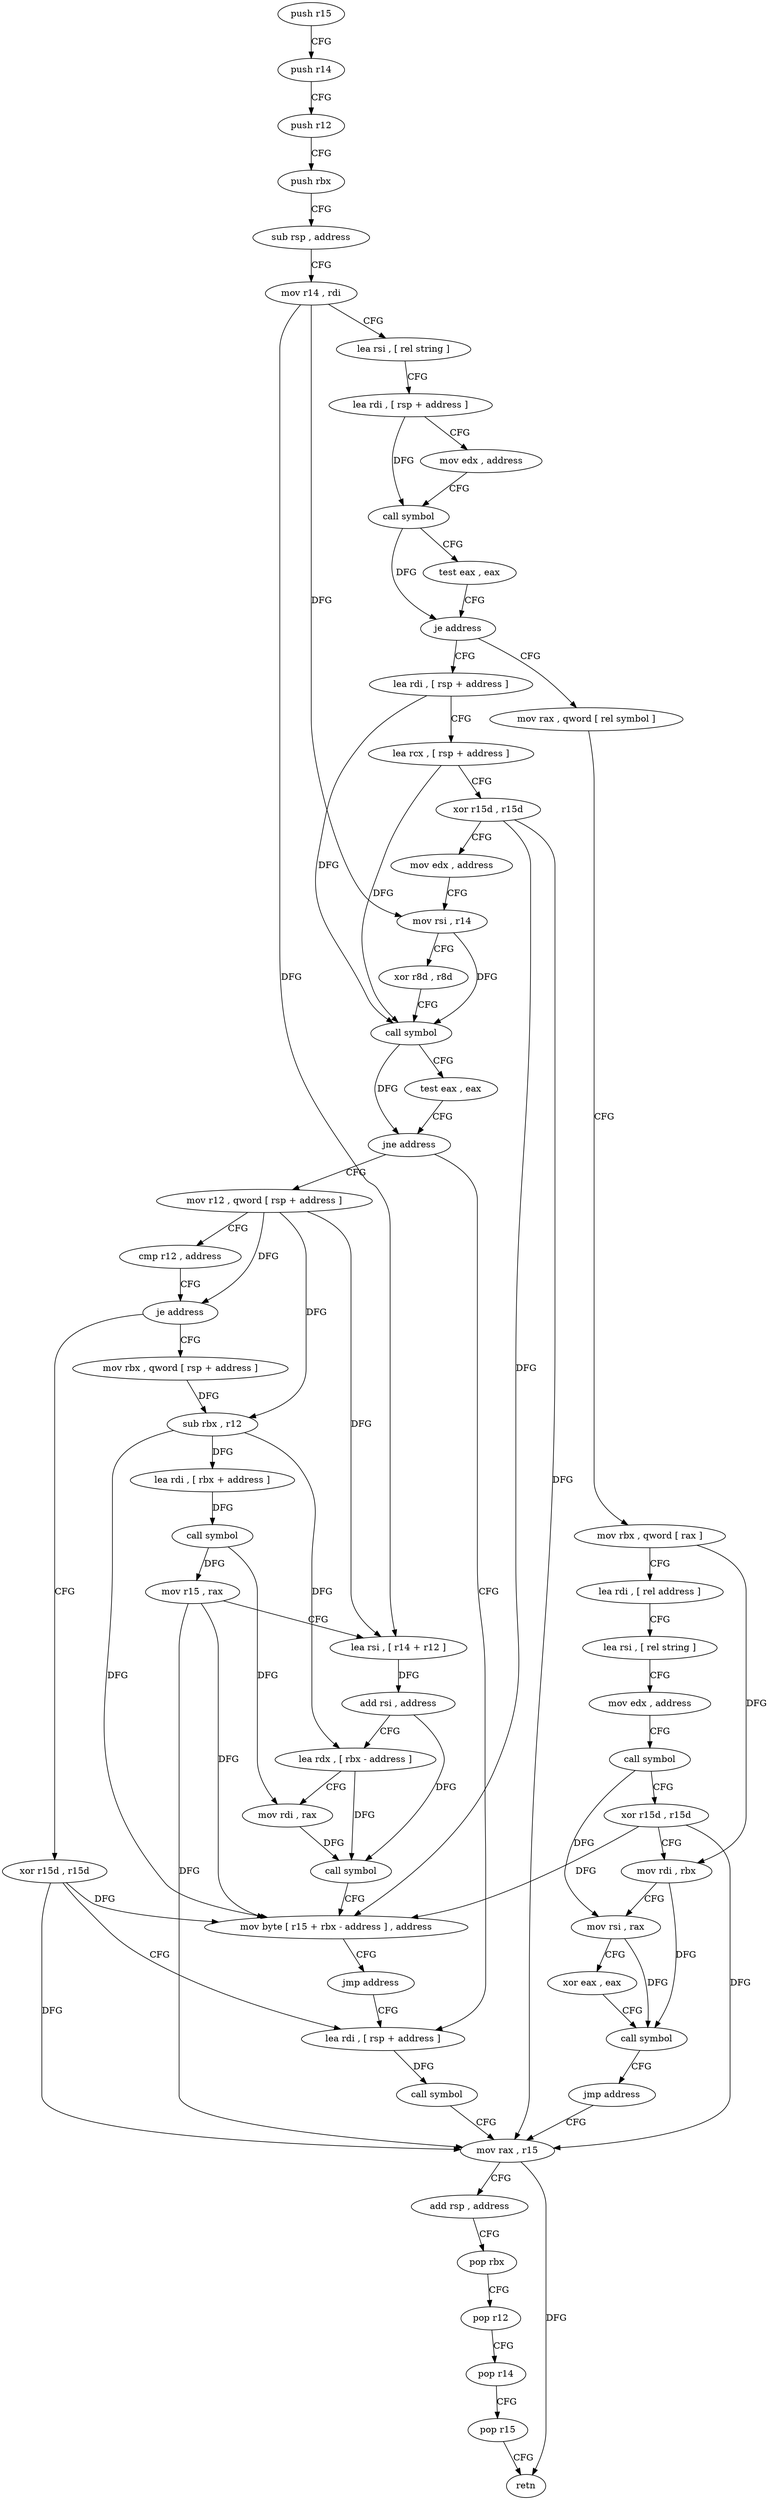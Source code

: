 digraph "func" {
"77392" [label = "push r15" ]
"77394" [label = "push r14" ]
"77396" [label = "push r12" ]
"77398" [label = "push rbx" ]
"77399" [label = "sub rsp , address" ]
"77403" [label = "mov r14 , rdi" ]
"77406" [label = "lea rsi , [ rel string ]" ]
"77413" [label = "lea rdi , [ rsp + address ]" ]
"77418" [label = "mov edx , address" ]
"77423" [label = "call symbol" ]
"77428" [label = "test eax , eax" ]
"77430" [label = "je address" ]
"77484" [label = "lea rdi , [ rsp + address ]" ]
"77432" [label = "mov rax , qword [ rel symbol ]" ]
"77489" [label = "lea rcx , [ rsp + address ]" ]
"77494" [label = "xor r15d , r15d" ]
"77497" [label = "mov edx , address" ]
"77502" [label = "mov rsi , r14" ]
"77505" [label = "xor r8d , r8d" ]
"77508" [label = "call symbol" ]
"77513" [label = "test eax , eax" ]
"77515" [label = "jne address" ]
"77579" [label = "lea rdi , [ rsp + address ]" ]
"77517" [label = "mov r12 , qword [ rsp + address ]" ]
"77439" [label = "mov rbx , qword [ rax ]" ]
"77442" [label = "lea rdi , [ rel address ]" ]
"77449" [label = "lea rsi , [ rel string ]" ]
"77456" [label = "mov edx , address" ]
"77461" [label = "call symbol" ]
"77466" [label = "xor r15d , r15d" ]
"77469" [label = "mov rdi , rbx" ]
"77472" [label = "mov rsi , rax" ]
"77475" [label = "xor eax , eax" ]
"77477" [label = "call symbol" ]
"77482" [label = "jmp address" ]
"77589" [label = "mov rax , r15" ]
"77584" [label = "call symbol" ]
"77522" [label = "cmp r12 , address" ]
"77526" [label = "je address" ]
"77576" [label = "xor r15d , r15d" ]
"77528" [label = "mov rbx , qword [ rsp + address ]" ]
"77592" [label = "add rsp , address" ]
"77596" [label = "pop rbx" ]
"77597" [label = "pop r12" ]
"77599" [label = "pop r14" ]
"77601" [label = "pop r15" ]
"77603" [label = "retn" ]
"77533" [label = "sub rbx , r12" ]
"77536" [label = "lea rdi , [ rbx + address ]" ]
"77540" [label = "call symbol" ]
"77545" [label = "mov r15 , rax" ]
"77548" [label = "lea rsi , [ r14 + r12 ]" ]
"77552" [label = "add rsi , address" ]
"77556" [label = "lea rdx , [ rbx - address ]" ]
"77560" [label = "mov rdi , rax" ]
"77563" [label = "call symbol" ]
"77568" [label = "mov byte [ r15 + rbx - address ] , address" ]
"77574" [label = "jmp address" ]
"77392" -> "77394" [ label = "CFG" ]
"77394" -> "77396" [ label = "CFG" ]
"77396" -> "77398" [ label = "CFG" ]
"77398" -> "77399" [ label = "CFG" ]
"77399" -> "77403" [ label = "CFG" ]
"77403" -> "77406" [ label = "CFG" ]
"77403" -> "77502" [ label = "DFG" ]
"77403" -> "77548" [ label = "DFG" ]
"77406" -> "77413" [ label = "CFG" ]
"77413" -> "77418" [ label = "CFG" ]
"77413" -> "77423" [ label = "DFG" ]
"77418" -> "77423" [ label = "CFG" ]
"77423" -> "77428" [ label = "CFG" ]
"77423" -> "77430" [ label = "DFG" ]
"77428" -> "77430" [ label = "CFG" ]
"77430" -> "77484" [ label = "CFG" ]
"77430" -> "77432" [ label = "CFG" ]
"77484" -> "77489" [ label = "CFG" ]
"77484" -> "77508" [ label = "DFG" ]
"77432" -> "77439" [ label = "CFG" ]
"77489" -> "77494" [ label = "CFG" ]
"77489" -> "77508" [ label = "DFG" ]
"77494" -> "77497" [ label = "CFG" ]
"77494" -> "77589" [ label = "DFG" ]
"77494" -> "77568" [ label = "DFG" ]
"77497" -> "77502" [ label = "CFG" ]
"77502" -> "77505" [ label = "CFG" ]
"77502" -> "77508" [ label = "DFG" ]
"77505" -> "77508" [ label = "CFG" ]
"77508" -> "77513" [ label = "CFG" ]
"77508" -> "77515" [ label = "DFG" ]
"77513" -> "77515" [ label = "CFG" ]
"77515" -> "77579" [ label = "CFG" ]
"77515" -> "77517" [ label = "CFG" ]
"77579" -> "77584" [ label = "DFG" ]
"77517" -> "77522" [ label = "CFG" ]
"77517" -> "77526" [ label = "DFG" ]
"77517" -> "77533" [ label = "DFG" ]
"77517" -> "77548" [ label = "DFG" ]
"77439" -> "77442" [ label = "CFG" ]
"77439" -> "77469" [ label = "DFG" ]
"77442" -> "77449" [ label = "CFG" ]
"77449" -> "77456" [ label = "CFG" ]
"77456" -> "77461" [ label = "CFG" ]
"77461" -> "77466" [ label = "CFG" ]
"77461" -> "77472" [ label = "DFG" ]
"77466" -> "77469" [ label = "CFG" ]
"77466" -> "77589" [ label = "DFG" ]
"77466" -> "77568" [ label = "DFG" ]
"77469" -> "77472" [ label = "CFG" ]
"77469" -> "77477" [ label = "DFG" ]
"77472" -> "77475" [ label = "CFG" ]
"77472" -> "77477" [ label = "DFG" ]
"77475" -> "77477" [ label = "CFG" ]
"77477" -> "77482" [ label = "CFG" ]
"77482" -> "77589" [ label = "CFG" ]
"77589" -> "77592" [ label = "CFG" ]
"77589" -> "77603" [ label = "DFG" ]
"77584" -> "77589" [ label = "CFG" ]
"77522" -> "77526" [ label = "CFG" ]
"77526" -> "77576" [ label = "CFG" ]
"77526" -> "77528" [ label = "CFG" ]
"77576" -> "77579" [ label = "CFG" ]
"77576" -> "77589" [ label = "DFG" ]
"77576" -> "77568" [ label = "DFG" ]
"77528" -> "77533" [ label = "DFG" ]
"77592" -> "77596" [ label = "CFG" ]
"77596" -> "77597" [ label = "CFG" ]
"77597" -> "77599" [ label = "CFG" ]
"77599" -> "77601" [ label = "CFG" ]
"77601" -> "77603" [ label = "CFG" ]
"77533" -> "77536" [ label = "DFG" ]
"77533" -> "77556" [ label = "DFG" ]
"77533" -> "77568" [ label = "DFG" ]
"77536" -> "77540" [ label = "DFG" ]
"77540" -> "77545" [ label = "DFG" ]
"77540" -> "77560" [ label = "DFG" ]
"77545" -> "77548" [ label = "CFG" ]
"77545" -> "77589" [ label = "DFG" ]
"77545" -> "77568" [ label = "DFG" ]
"77548" -> "77552" [ label = "DFG" ]
"77552" -> "77556" [ label = "CFG" ]
"77552" -> "77563" [ label = "DFG" ]
"77556" -> "77560" [ label = "CFG" ]
"77556" -> "77563" [ label = "DFG" ]
"77560" -> "77563" [ label = "DFG" ]
"77563" -> "77568" [ label = "CFG" ]
"77568" -> "77574" [ label = "CFG" ]
"77574" -> "77579" [ label = "CFG" ]
}
